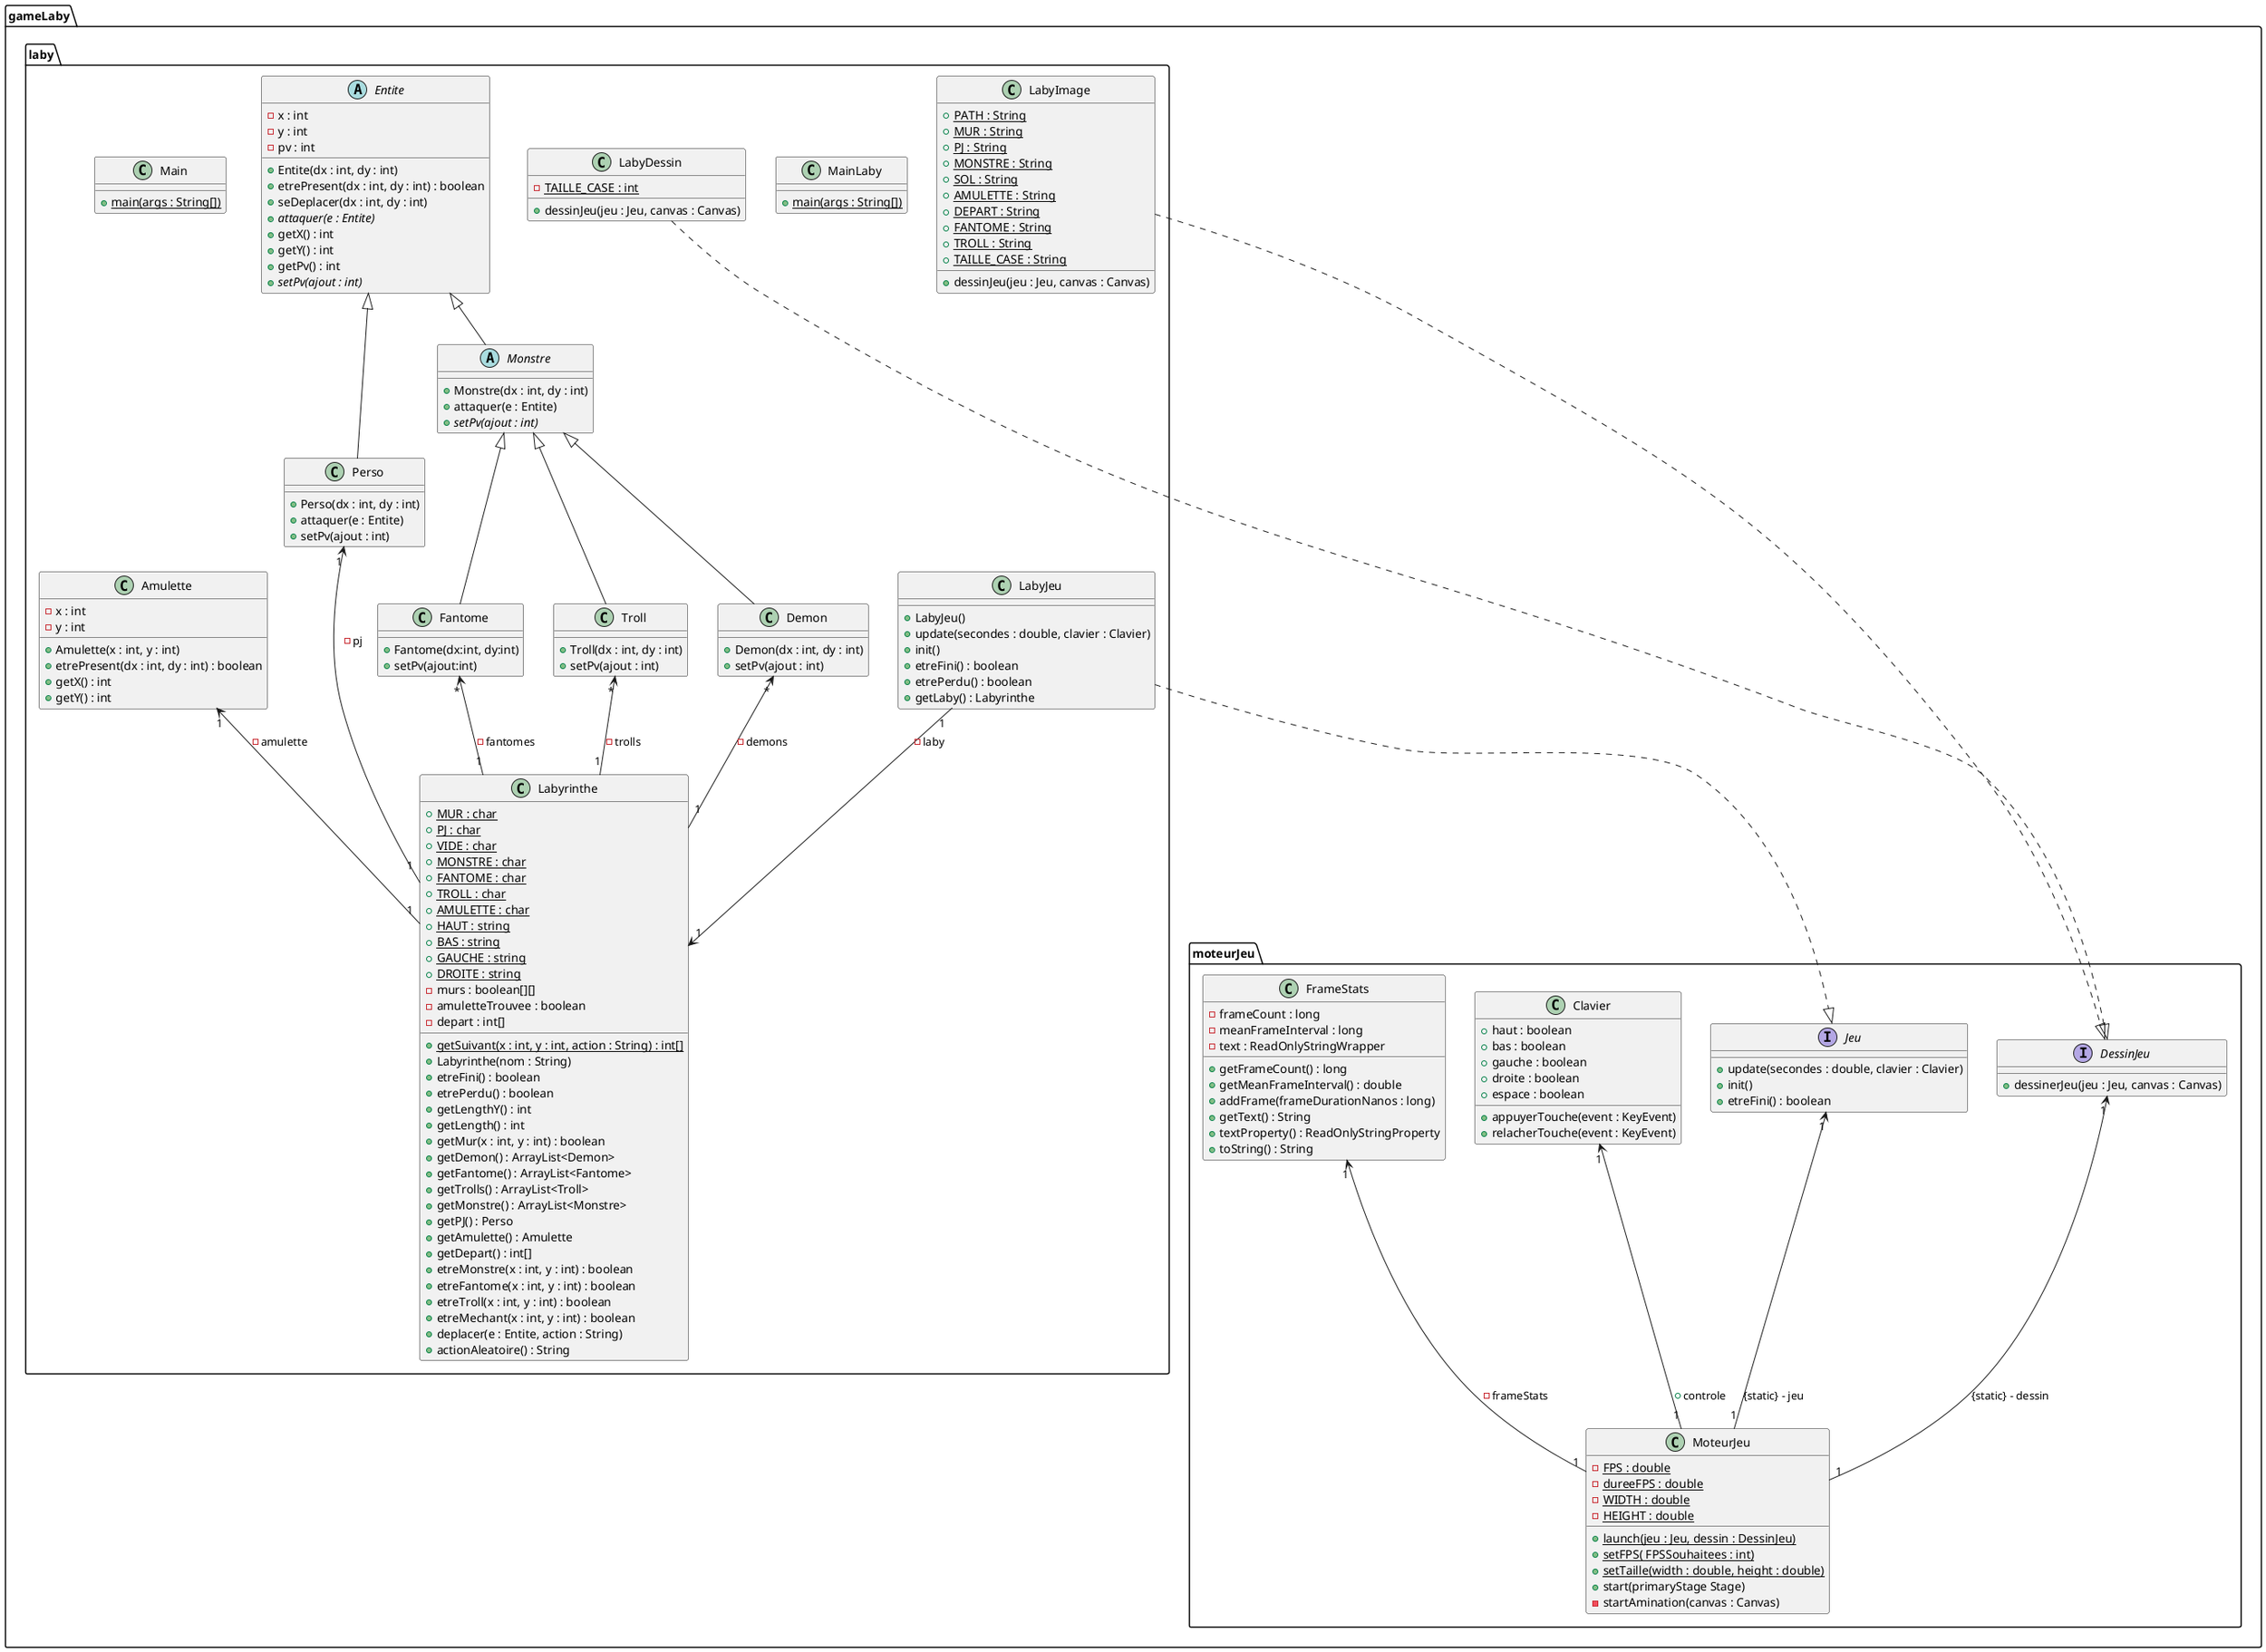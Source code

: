 @startuml
'https://plantuml.com/sequence-diagram



package gameLaby.laby {


abstract class Entite{
-x : int
-y : int
-pv : int
+ Entite(dx : int, dy : int)
+ etrePresent(dx : int, dy : int) : boolean
+ seDeplacer(dx : int, dy : int)
{abstract} + attaquer(e : Entite)
+ getX() : int
+ getY() : int
+ getPv() : int
{abstract} + setPv(ajout : int)
}


class Perso{
+ Perso(dx : int, dy : int)
+ attaquer(e : Entite)
+ setPv(ajout : int)
}
Entite <|-- Perso

abstract class Monstre{
+ Monstre(dx : int, dy : int)
+ attaquer(e : Entite)
{abstract} + setPv(ajout : int)
}
Entite <|-- Monstre

 class Demon{
+ Demon(dx : int, dy : int)
+ setPv(ajout : int)
}
Monstre <|-- Demon

class Fantome{
+ Fantome(dx:int, dy:int)
+ setPv(ajout:int)
}
Monstre <|-- Fantome

class Troll{
+ Troll(dx : int, dy : int)
+ setPv(ajout : int)
}
Monstre <|-- Troll

class Amulette{
- x : int
- y : int
+Amulette(x : int, y : int)
+etrePresent(dx : int, dy : int) : boolean
+getX() : int
+getY() : int
}


class Labyrinthe{
{static} + MUR : char
{static} + PJ : char
{static} + VIDE : char
{static} + MONSTRE : char
{static} + FANTOME : char
{static} + TROLL : char
{static} + AMULETTE : char
{static} + HAUT : string
{static} + BAS : string
{static} + GAUCHE : string
{static} + DROITE : string
- murs : boolean[][]
- amuletteTrouvee : boolean
- depart : int[]
{static} + getSuivant(x : int, y : int, action : String) : int[]
+ Labyrinthe(nom : String)
+ etreFini() : boolean
+ etrePerdu() : boolean
+ getLengthY() : int
+ getLength() : int
+ getMur(x : int, y : int) : boolean
+ getDemon() : ArrayList<Demon>
+ getFantome() : ArrayList<Fantome>
+ getTrolls() : ArrayList<Troll>
+ getMonstre() : ArrayList<Monstre>
+ getPJ() : Perso
+ getAmulette() : Amulette
+ getDepart() : int[]
+ etreMonstre(x : int, y : int) : boolean
+ etreFantome(x : int, y : int) : boolean
+ etreTroll(x : int, y : int) : boolean
+ etreMechant(x : int, y : int) : boolean
+ deplacer(e : Entite, action : String)
+ actionAleatoire() : String
}

Perso "1" <-- "1" Labyrinthe : - pj
Demon "*" <-- "1" Labyrinthe : - demons
Fantome "*" <-- "1" Labyrinthe : - fantomes
Troll "*" <-- "1" Labyrinthe : - trolls
Amulette "1" <-- "1" Labyrinthe : - amulette

class LabyJeu{
+ LabyJeu()
+update(secondes : double, clavier : Clavier)
+init()
+etreFini() : boolean
+etrePerdu() : boolean
+getLaby() : Labyrinthe
}
LabyJeu "1" --> "1" Labyrinthe: - laby

class MainLaby{
{static} + main(args : String[])
}


class LabyDessin{
{static} - TAILLE_CASE : int
+ dessinJeu(jeu : Jeu, canvas : Canvas)
}



class LabyImage{
{static} + PATH : String
{static} + MUR : String
{static} + PJ : String
{static} + MONSTRE : String
{static} + SOL : String
{static} + AMULETTE : String
{static} + DEPART : String
{static} + FANTOME : String
{static} + TROLL : String
{static} + TAILLE_CASE : String
+ dessinJeu(jeu : Jeu, canvas : Canvas)
}

class Main{
{static} + main(args : String[])

}

}
LabyImage ..|> gameLaby.moteurJeu.DessinJeu
LabyDessin ..|> gameLaby.moteurJeu.DessinJeu
LabyJeu ..|> gameLaby.moteurJeu.Jeu


package gameLaby.moteurJeu {

class Clavier{
+ haut : boolean
+ bas : boolean
+ gauche : boolean
+ droite : boolean
+ espace : boolean
+ appuyerTouche(event : KeyEvent)
+ relacherTouche(event : KeyEvent)
}

interface DessinJeu{
+ dessinerJeu(jeu : Jeu, canvas : Canvas)
}

class FrameStats{
- frameCount : long
- meanFrameInterval : long
- text : ReadOnlyStringWrapper
+ getFrameCount() : long
+ getMeanFrameInterval() : double
+ addFrame(frameDurationNanos : long)
+ getText() : String
+ textProperty() : ReadOnlyStringProperty
+ toString() : String
}

interface Jeu{
+ update(secondes : double, clavier : Clavier)
+ init()
+ etreFini() : boolean
}

class MoteurJeu{
{static} - FPS : double
{static} - dureeFPS : double
{static} - WIDTH : double
{static} - HEIGHT : double
{static} + launch(jeu : Jeu, dessin : DessinJeu)
{static} + setFPS( FPSSouhaitees : int)
{static} + setTaille(width : double, height : double)
+ start(primaryStage Stage)
- startAmination(canvas : Canvas)
}

Jeu "1" <-- "1" MoteurJeu : {static} - jeu
FrameStats "1" <-- "1" MoteurJeu : - frameStats
DessinJeu "1" <-- "1" MoteurJeu : {static} - dessin
Clavier "1" <-- "1" MoteurJeu : + controle

}



@enduml